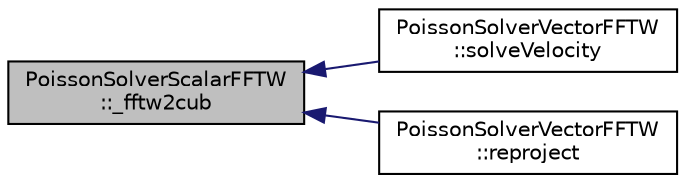 digraph "PoissonSolverScalarFFTW::_fftw2cub"
{
  edge [fontname="Helvetica",fontsize="10",labelfontname="Helvetica",labelfontsize="10"];
  node [fontname="Helvetica",fontsize="10",shape=record];
  rankdir="LR";
  Node1 [label="PoissonSolverScalarFFTW\l::_fftw2cub",height=0.2,width=0.4,color="black", fillcolor="grey75", style="filled", fontcolor="black"];
  Node1 -> Node2 [dir="back",color="midnightblue",fontsize="10",style="solid"];
  Node2 [label="PoissonSolverVectorFFTW\l::solveVelocity",height=0.2,width=0.4,color="black", fillcolor="white", style="filled",URL="$class_poisson_solver_vector_f_f_t_w.html#add12bb6cb209a6cd2be3c01bd8ee4ec4"];
  Node1 -> Node3 [dir="back",color="midnightblue",fontsize="10",style="solid"];
  Node3 [label="PoissonSolverVectorFFTW\l::reproject",height=0.2,width=0.4,color="black", fillcolor="white", style="filled",URL="$class_poisson_solver_vector_f_f_t_w.html#a517b6b196f4cc6fe328e52824d016e0c"];
}
